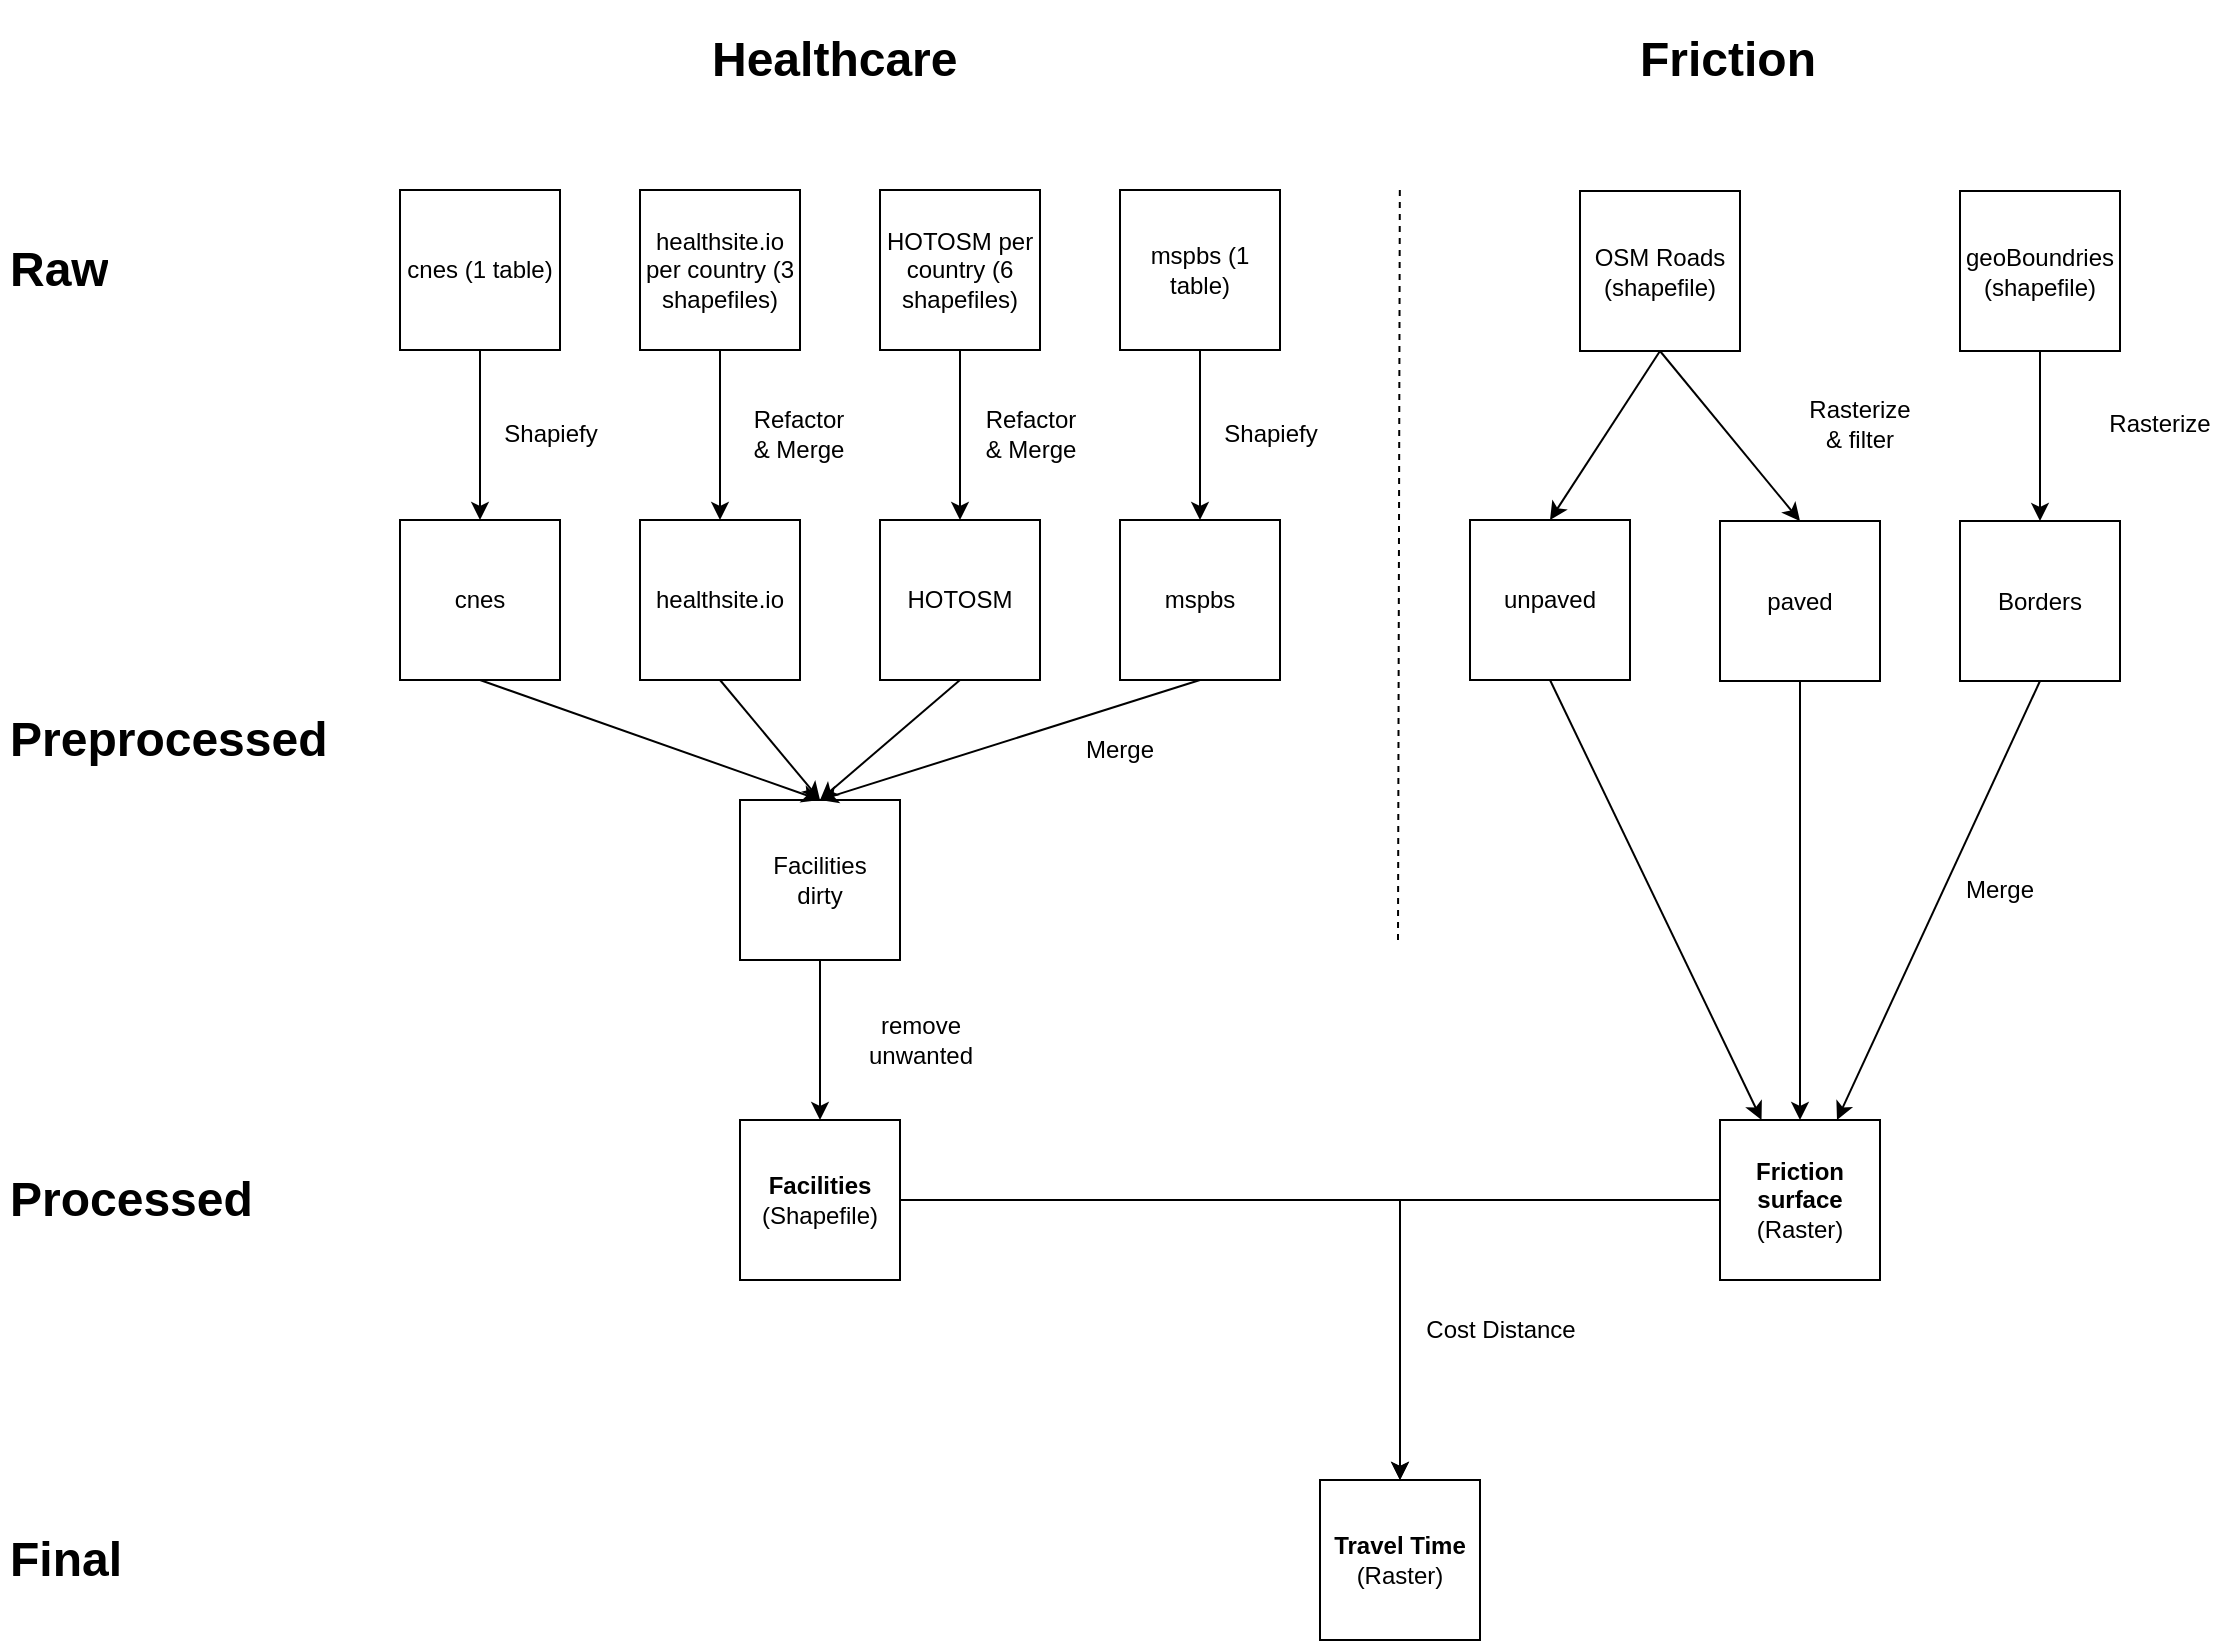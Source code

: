 <mxfile version="24.0.7" type="device">
  <diagram name="Page-1" id="rB4wQMG6NRCHfnu65zbY">
    <mxGraphModel dx="523" dy="1437" grid="1" gridSize="10" guides="1" tooltips="1" connect="1" arrows="1" fold="1" page="1" pageScale="1" pageWidth="827" pageHeight="1169" math="0" shadow="0">
      <root>
        <mxCell id="0" />
        <mxCell id="1" parent="0" />
        <mxCell id="my6AYqyxt2HDkGoGhjge-17" value="" style="endArrow=classic;html=1;rounded=0;" parent="1" source="cghG7LccINdFrMlFdnHV-65" edge="1">
          <mxGeometry width="50" height="50" relative="1" as="geometry">
            <mxPoint x="1210" y="760" as="sourcePoint" />
            <mxPoint x="1010" y="900" as="targetPoint" />
            <Array as="points">
              <mxPoint x="1010" y="760" />
            </Array>
          </mxGeometry>
        </mxCell>
        <mxCell id="my6AYqyxt2HDkGoGhjge-1" value="healthsite.io" style="whiteSpace=wrap;html=1;aspect=fixed;" parent="1" vertex="1">
          <mxGeometry x="630" y="420" width="80" height="80" as="geometry" />
        </mxCell>
        <mxCell id="my6AYqyxt2HDkGoGhjge-2" value="HOTOSM" style="whiteSpace=wrap;html=1;aspect=fixed;" parent="1" vertex="1">
          <mxGeometry x="750" y="420" width="80" height="80" as="geometry" />
        </mxCell>
        <mxCell id="my6AYqyxt2HDkGoGhjge-3" value="mspbs" style="whiteSpace=wrap;html=1;aspect=fixed;" parent="1" vertex="1">
          <mxGeometry x="870" y="420" width="80" height="80" as="geometry" />
        </mxCell>
        <mxCell id="my6AYqyxt2HDkGoGhjge-4" value="" style="endArrow=classic;html=1;rounded=0;exitX=0.5;exitY=1;exitDx=0;exitDy=0;entryX=0.5;entryY=0;entryDx=0;entryDy=0;" parent="1" source="my6AYqyxt2HDkGoGhjge-1" target="my6AYqyxt2HDkGoGhjge-5" edge="1">
          <mxGeometry width="50" height="50" relative="1" as="geometry">
            <mxPoint x="480" y="640" as="sourcePoint" />
            <mxPoint x="530" y="590" as="targetPoint" />
          </mxGeometry>
        </mxCell>
        <mxCell id="cghG7LccINdFrMlFdnHV-25" value="" style="edgeStyle=orthogonalEdgeStyle;rounded=0;orthogonalLoop=1;jettySize=auto;html=1;" parent="1" source="my6AYqyxt2HDkGoGhjge-5" target="cghG7LccINdFrMlFdnHV-23" edge="1">
          <mxGeometry relative="1" as="geometry" />
        </mxCell>
        <mxCell id="my6AYqyxt2HDkGoGhjge-5" value="Facilities &lt;br&gt;dirty" style="whiteSpace=wrap;html=1;aspect=fixed;" parent="1" vertex="1">
          <mxGeometry x="680" y="560" width="80" height="80" as="geometry" />
        </mxCell>
        <mxCell id="my6AYqyxt2HDkGoGhjge-6" value="" style="endArrow=classic;html=1;rounded=0;entryX=0.5;entryY=0;entryDx=0;entryDy=0;exitX=0.5;exitY=1;exitDx=0;exitDy=0;" parent="1" source="my6AYqyxt2HDkGoGhjge-2" target="my6AYqyxt2HDkGoGhjge-5" edge="1">
          <mxGeometry width="50" height="50" relative="1" as="geometry">
            <mxPoint x="640" y="550" as="sourcePoint" />
            <mxPoint x="690" y="500" as="targetPoint" />
          </mxGeometry>
        </mxCell>
        <mxCell id="my6AYqyxt2HDkGoGhjge-7" value="" style="endArrow=classic;html=1;rounded=0;exitX=0.5;exitY=1;exitDx=0;exitDy=0;entryX=0.5;entryY=0;entryDx=0;entryDy=0;" parent="1" source="my6AYqyxt2HDkGoGhjge-3" target="my6AYqyxt2HDkGoGhjge-5" edge="1">
          <mxGeometry width="50" height="50" relative="1" as="geometry">
            <mxPoint x="640" y="550" as="sourcePoint" />
            <mxPoint x="790" y="660" as="targetPoint" />
          </mxGeometry>
        </mxCell>
        <mxCell id="my6AYqyxt2HDkGoGhjge-8" value="" style="whiteSpace=wrap;html=1;aspect=fixed;" parent="1" vertex="1">
          <mxGeometry x="1170" y="420.5" width="80" height="80" as="geometry" />
        </mxCell>
        <mxCell id="my6AYqyxt2HDkGoGhjge-10" value="&lt;div&gt;Borders&lt;/div&gt;" style="whiteSpace=wrap;html=1;aspect=fixed;" parent="1" vertex="1">
          <mxGeometry x="1290" y="420.5" width="80" height="80" as="geometry" />
        </mxCell>
        <mxCell id="my6AYqyxt2HDkGoGhjge-14" value="" style="endArrow=classic;html=1;rounded=0;exitX=0.5;exitY=1;exitDx=0;exitDy=0;" parent="1" source="my6AYqyxt2HDkGoGhjge-10" target="cghG7LccINdFrMlFdnHV-65" edge="1">
          <mxGeometry width="50" height="50" relative="1" as="geometry">
            <mxPoint x="1180" y="631" as="sourcePoint" />
            <mxPoint x="1210" y="550" as="targetPoint" />
          </mxGeometry>
        </mxCell>
        <mxCell id="my6AYqyxt2HDkGoGhjge-15" value="&lt;div&gt;&lt;b&gt;Travel Time&lt;/b&gt;&lt;/div&gt;&lt;div&gt;(Raster)&lt;b&gt;&lt;br&gt;&lt;/b&gt;&lt;/div&gt;" style="whiteSpace=wrap;html=1;aspect=fixed;" parent="1" vertex="1">
          <mxGeometry x="970" y="900" width="80" height="80" as="geometry" />
        </mxCell>
        <mxCell id="my6AYqyxt2HDkGoGhjge-16" value="" style="endArrow=classic;html=1;rounded=0;exitX=1;exitY=0.5;exitDx=0;exitDy=0;" parent="1" source="cghG7LccINdFrMlFdnHV-23" edge="1">
          <mxGeometry width="50" height="50" relative="1" as="geometry">
            <mxPoint x="810" y="760" as="sourcePoint" />
            <mxPoint x="1010" y="900" as="targetPoint" />
            <Array as="points">
              <mxPoint x="1010" y="760" />
            </Array>
          </mxGeometry>
        </mxCell>
        <mxCell id="my6AYqyxt2HDkGoGhjge-18" value="cnes" style="whiteSpace=wrap;html=1;aspect=fixed;" parent="1" vertex="1">
          <mxGeometry x="510" y="420" width="80" height="80" as="geometry" />
        </mxCell>
        <mxCell id="my6AYqyxt2HDkGoGhjge-20" value="" style="endArrow=classic;html=1;rounded=0;entryX=0.5;entryY=0;entryDx=0;entryDy=0;exitX=0.5;exitY=1;exitDx=0;exitDy=0;" parent="1" source="my6AYqyxt2HDkGoGhjge-18" target="my6AYqyxt2HDkGoGhjge-5" edge="1">
          <mxGeometry width="50" height="50" relative="1" as="geometry">
            <mxPoint x="980" y="710" as="sourcePoint" />
            <mxPoint x="1030" y="660" as="targetPoint" />
          </mxGeometry>
        </mxCell>
        <mxCell id="cghG7LccINdFrMlFdnHV-1" value="paved " style="rounded=0;whiteSpace=wrap;html=1;" parent="1" vertex="1">
          <mxGeometry x="1170" y="420.5" width="80" height="80" as="geometry" />
        </mxCell>
        <mxCell id="cghG7LccINdFrMlFdnHV-6" value="Cost Distance" style="text;html=1;align=center;verticalAlign=middle;resizable=0;points=[];autosize=1;strokeColor=none;fillColor=none;" parent="1" vertex="1">
          <mxGeometry x="1010" y="810" width="100" height="30" as="geometry" />
        </mxCell>
        <mxCell id="cghG7LccINdFrMlFdnHV-9" value="geoBoundries&lt;br&gt;(shapefile)" style="whiteSpace=wrap;html=1;aspect=fixed;" parent="1" vertex="1">
          <mxGeometry x="1290" y="255.5" width="80" height="80" as="geometry" />
        </mxCell>
        <mxCell id="cghG7LccINdFrMlFdnHV-10" value="" style="endArrow=classic;html=1;rounded=0;entryX=0.5;entryY=0;entryDx=0;entryDy=0;exitX=0.5;exitY=1;exitDx=0;exitDy=0;" parent="1" source="cghG7LccINdFrMlFdnHV-9" target="my6AYqyxt2HDkGoGhjge-10" edge="1">
          <mxGeometry width="50" height="50" relative="1" as="geometry">
            <mxPoint x="990" y="510.5" as="sourcePoint" />
            <mxPoint x="1040" y="460.5" as="targetPoint" />
          </mxGeometry>
        </mxCell>
        <mxCell id="cghG7LccINdFrMlFdnHV-11" value="OSM Roads&lt;br&gt;(shapefile)" style="whiteSpace=wrap;html=1;aspect=fixed;" parent="1" vertex="1">
          <mxGeometry x="1100" y="255.5" width="80" height="80" as="geometry" />
        </mxCell>
        <mxCell id="cghG7LccINdFrMlFdnHV-12" value="" style="endArrow=classic;html=1;rounded=0;entryX=0.5;entryY=0;entryDx=0;entryDy=0;exitX=0.5;exitY=1;exitDx=0;exitDy=0;" parent="1" source="cghG7LccINdFrMlFdnHV-11" target="cghG7LccINdFrMlFdnHV-1" edge="1">
          <mxGeometry width="50" height="50" relative="1" as="geometry">
            <mxPoint x="990" y="510.5" as="sourcePoint" />
            <mxPoint x="1040" y="460.5" as="targetPoint" />
          </mxGeometry>
        </mxCell>
        <mxCell id="cghG7LccINdFrMlFdnHV-14" value="healthsite.io per country (3 shapefiles)" style="whiteSpace=wrap;html=1;aspect=fixed;" parent="1" vertex="1">
          <mxGeometry x="630" y="255" width="80" height="80" as="geometry" />
        </mxCell>
        <mxCell id="cghG7LccINdFrMlFdnHV-15" value="" style="endArrow=classic;html=1;rounded=0;entryX=0.5;entryY=0;entryDx=0;entryDy=0;exitX=0.5;exitY=1;exitDx=0;exitDy=0;" parent="1" source="cghG7LccINdFrMlFdnHV-14" target="my6AYqyxt2HDkGoGhjge-1" edge="1">
          <mxGeometry width="50" height="50" relative="1" as="geometry">
            <mxPoint x="860" y="510" as="sourcePoint" />
            <mxPoint x="910" y="460" as="targetPoint" />
            <Array as="points">
              <mxPoint x="670" y="350" />
            </Array>
          </mxGeometry>
        </mxCell>
        <mxCell id="cghG7LccINdFrMlFdnHV-16" value="HOTOSM per country (6 shapefiles)" style="whiteSpace=wrap;html=1;aspect=fixed;" parent="1" vertex="1">
          <mxGeometry x="750" y="255" width="80" height="80" as="geometry" />
        </mxCell>
        <mxCell id="cghG7LccINdFrMlFdnHV-18" value="" style="endArrow=classic;html=1;rounded=0;entryX=0.5;entryY=0;entryDx=0;entryDy=0;exitX=0.5;exitY=1;exitDx=0;exitDy=0;" parent="1" source="cghG7LccINdFrMlFdnHV-16" target="my6AYqyxt2HDkGoGhjge-2" edge="1">
          <mxGeometry width="50" height="50" relative="1" as="geometry">
            <mxPoint x="690" y="355" as="sourcePoint" />
            <mxPoint x="690" y="390" as="targetPoint" />
          </mxGeometry>
        </mxCell>
        <mxCell id="cghG7LccINdFrMlFdnHV-19" value="cnes (1 table)" style="whiteSpace=wrap;html=1;aspect=fixed;" parent="1" vertex="1">
          <mxGeometry x="510" y="255" width="80" height="80" as="geometry" />
        </mxCell>
        <mxCell id="cghG7LccINdFrMlFdnHV-20" value="mspbs (1 table)" style="whiteSpace=wrap;html=1;aspect=fixed;" parent="1" vertex="1">
          <mxGeometry x="870" y="255" width="80" height="80" as="geometry" />
        </mxCell>
        <mxCell id="cghG7LccINdFrMlFdnHV-21" value="" style="endArrow=classic;html=1;rounded=0;entryX=0.5;entryY=0;entryDx=0;entryDy=0;exitX=0.5;exitY=1;exitDx=0;exitDy=0;" parent="1" source="cghG7LccINdFrMlFdnHV-19" target="my6AYqyxt2HDkGoGhjge-18" edge="1">
          <mxGeometry width="50" height="50" relative="1" as="geometry">
            <mxPoint x="680" y="345" as="sourcePoint" />
            <mxPoint x="680" y="380" as="targetPoint" />
            <Array as="points">
              <mxPoint x="550" y="350" />
            </Array>
          </mxGeometry>
        </mxCell>
        <mxCell id="cghG7LccINdFrMlFdnHV-22" value="" style="endArrow=classic;html=1;rounded=0;entryX=0.5;entryY=0;entryDx=0;entryDy=0;exitX=0.5;exitY=1;exitDx=0;exitDy=0;" parent="1" source="cghG7LccINdFrMlFdnHV-20" target="my6AYqyxt2HDkGoGhjge-3" edge="1">
          <mxGeometry width="50" height="50" relative="1" as="geometry">
            <mxPoint x="690" y="355" as="sourcePoint" />
            <mxPoint x="690" y="390" as="targetPoint" />
            <Array as="points" />
          </mxGeometry>
        </mxCell>
        <mxCell id="cghG7LccINdFrMlFdnHV-28" value="" style="endArrow=none;dashed=1;html=1;rounded=0;" parent="1" edge="1">
          <mxGeometry width="50" height="50" relative="1" as="geometry">
            <mxPoint x="1009.91" y="255" as="sourcePoint" />
            <mxPoint x="1009" y="630" as="targetPoint" />
          </mxGeometry>
        </mxCell>
        <mxCell id="cghG7LccINdFrMlFdnHV-23" value="&lt;div&gt;&lt;b&gt;Facilities&lt;/b&gt;&lt;/div&gt;(Shapefile)" style="whiteSpace=wrap;html=1;aspect=fixed;" parent="1" vertex="1">
          <mxGeometry x="680" y="720" width="80" height="80" as="geometry" />
        </mxCell>
        <mxCell id="cghG7LccINdFrMlFdnHV-36" value="remove &lt;br&gt;unwanted" style="text;html=1;align=center;verticalAlign=middle;resizable=0;points=[];autosize=1;strokeColor=none;fillColor=none;" parent="1" vertex="1">
          <mxGeometry x="730" y="660" width="80" height="40" as="geometry" />
        </mxCell>
        <mxCell id="cghG7LccINdFrMlFdnHV-38" value="&lt;h1&gt;Healthcare&lt;br&gt;&lt;/h1&gt;" style="text;html=1;strokeColor=none;fillColor=none;spacing=5;spacingTop=-20;whiteSpace=wrap;overflow=hidden;rounded=0;" parent="1" vertex="1">
          <mxGeometry x="661" y="170" width="190" height="40" as="geometry" />
        </mxCell>
        <mxCell id="cghG7LccINdFrMlFdnHV-39" value="&lt;h1&gt;Friction&lt;br&gt;&lt;/h1&gt;" style="text;html=1;strokeColor=none;fillColor=none;spacing=5;spacingTop=-20;whiteSpace=wrap;overflow=hidden;rounded=0;" parent="1" vertex="1">
          <mxGeometry x="1125" y="170" width="190" height="40" as="geometry" />
        </mxCell>
        <mxCell id="cghG7LccINdFrMlFdnHV-42" value="&lt;h1&gt;Raw&lt;br&gt;&lt;/h1&gt;" style="text;html=1;strokeColor=none;fillColor=none;spacing=5;spacingTop=-20;whiteSpace=wrap;overflow=hidden;rounded=0;" parent="1" vertex="1">
          <mxGeometry x="310" y="275" width="190" height="40" as="geometry" />
        </mxCell>
        <mxCell id="cghG7LccINdFrMlFdnHV-43" value="&lt;h1&gt;Preprocessed&lt;br&gt;&lt;/h1&gt;" style="text;html=1;strokeColor=none;fillColor=none;spacing=5;spacingTop=-20;whiteSpace=wrap;overflow=hidden;rounded=0;" parent="1" vertex="1">
          <mxGeometry x="310" y="510" width="190" height="40" as="geometry" />
        </mxCell>
        <mxCell id="cghG7LccINdFrMlFdnHV-44" value="&lt;h1&gt;Processed&lt;/h1&gt;" style="text;html=1;strokeColor=none;fillColor=none;spacing=5;spacingTop=-20;whiteSpace=wrap;overflow=hidden;rounded=0;" parent="1" vertex="1">
          <mxGeometry x="310" y="740" width="190" height="40" as="geometry" />
        </mxCell>
        <mxCell id="cghG7LccINdFrMlFdnHV-45" value="&lt;h1&gt;Final&lt;/h1&gt;" style="text;html=1;strokeColor=none;fillColor=none;spacing=5;spacingTop=-20;whiteSpace=wrap;overflow=hidden;rounded=0;" parent="1" vertex="1">
          <mxGeometry x="310" y="920" width="190" height="40" as="geometry" />
        </mxCell>
        <mxCell id="cghG7LccINdFrMlFdnHV-49" value="Merge" style="text;html=1;strokeColor=none;fillColor=none;align=center;verticalAlign=middle;whiteSpace=wrap;rounded=0;" parent="1" vertex="1">
          <mxGeometry x="840" y="520" width="60" height="30" as="geometry" />
        </mxCell>
        <mxCell id="cghG7LccINdFrMlFdnHV-51" value="Rasterize &amp;amp; filter" style="text;html=1;strokeColor=none;fillColor=none;align=center;verticalAlign=middle;whiteSpace=wrap;rounded=0;" parent="1" vertex="1">
          <mxGeometry x="1210" y="356.5" width="60" height="30" as="geometry" />
        </mxCell>
        <mxCell id="cghG7LccINdFrMlFdnHV-53" value="Shapiefy" style="text;html=1;align=center;verticalAlign=middle;resizable=0;points=[];autosize=1;strokeColor=none;fillColor=none;" parent="1" vertex="1">
          <mxGeometry x="910" y="361.5" width="70" height="30" as="geometry" />
        </mxCell>
        <mxCell id="cghG7LccINdFrMlFdnHV-55" value="Shapiefy" style="text;html=1;align=center;verticalAlign=middle;resizable=0;points=[];autosize=1;strokeColor=none;fillColor=none;" parent="1" vertex="1">
          <mxGeometry x="550" y="361.5" width="70" height="30" as="geometry" />
        </mxCell>
        <mxCell id="cghG7LccINdFrMlFdnHV-56" value="Refactor&lt;br&gt;&amp;amp; Merge" style="text;html=1;align=center;verticalAlign=middle;resizable=0;points=[];autosize=1;strokeColor=none;fillColor=none;" parent="1" vertex="1">
          <mxGeometry x="673.5" y="356.5" width="70" height="40" as="geometry" />
        </mxCell>
        <mxCell id="cghG7LccINdFrMlFdnHV-57" value="Refactor&lt;br&gt;&amp;amp; Merge" style="text;html=1;align=center;verticalAlign=middle;resizable=0;points=[];autosize=1;strokeColor=none;fillColor=none;" parent="1" vertex="1">
          <mxGeometry x="790" y="356.5" width="70" height="40" as="geometry" />
        </mxCell>
        <mxCell id="3Np43MVFeUav2agzIcJt-1" value="unpaved" style="whiteSpace=wrap;html=1;aspect=fixed;" parent="1" vertex="1">
          <mxGeometry x="1045" y="420" width="80" height="80" as="geometry" />
        </mxCell>
        <mxCell id="3Np43MVFeUav2agzIcJt-4" value="" style="endArrow=classic;html=1;rounded=0;entryX=0.5;entryY=0;entryDx=0;entryDy=0;exitX=0.5;exitY=1;exitDx=0;exitDy=0;" parent="1" source="cghG7LccINdFrMlFdnHV-11" target="3Np43MVFeUav2agzIcJt-1" edge="1">
          <mxGeometry width="50" height="50" relative="1" as="geometry">
            <mxPoint x="970" y="440" as="sourcePoint" />
            <mxPoint x="1020" y="390" as="targetPoint" />
          </mxGeometry>
        </mxCell>
        <mxCell id="3Np43MVFeUav2agzIcJt-5" value="" style="endArrow=classic;html=1;rounded=0;exitX=0.5;exitY=1;exitDx=0;exitDy=0;" parent="1" source="3Np43MVFeUav2agzIcJt-1" edge="1" target="cghG7LccINdFrMlFdnHV-65">
          <mxGeometry width="50" height="50" relative="1" as="geometry">
            <mxPoint x="970" y="440" as="sourcePoint" />
            <mxPoint x="1210" y="550" as="targetPoint" />
          </mxGeometry>
        </mxCell>
        <mxCell id="aQdMV5z1_RwUsmSBzlb9-2" value="" style="endArrow=classic;html=1;rounded=0;exitX=0.5;exitY=1;exitDx=0;exitDy=0;" edge="1" parent="1" source="my6AYqyxt2HDkGoGhjge-8" target="cghG7LccINdFrMlFdnHV-65">
          <mxGeometry width="50" height="50" relative="1" as="geometry">
            <mxPoint x="1210" y="501" as="sourcePoint" />
            <mxPoint x="1210" y="710" as="targetPoint" />
          </mxGeometry>
        </mxCell>
        <mxCell id="cghG7LccINdFrMlFdnHV-48" value="Merge" style="text;html=1;strokeColor=none;fillColor=none;align=center;verticalAlign=middle;whiteSpace=wrap;rounded=0;" parent="1" vertex="1">
          <mxGeometry x="1250" y="590" width="120" height="30" as="geometry" />
        </mxCell>
        <mxCell id="aQdMV5z1_RwUsmSBzlb9-4" value="Rasterize" style="text;html=1;strokeColor=none;fillColor=none;align=center;verticalAlign=middle;whiteSpace=wrap;rounded=0;" vertex="1" parent="1">
          <mxGeometry x="1360" y="356.5" width="60" height="30" as="geometry" />
        </mxCell>
        <mxCell id="aQdMV5z1_RwUsmSBzlb9-5" value="" style="endArrow=classic;html=1;rounded=0;" edge="1" parent="1" target="cghG7LccINdFrMlFdnHV-65">
          <mxGeometry width="50" height="50" relative="1" as="geometry">
            <mxPoint x="1210" y="760" as="sourcePoint" />
            <mxPoint x="1010" y="900" as="targetPoint" />
            <Array as="points">
              <mxPoint x="1210" y="760" />
            </Array>
          </mxGeometry>
        </mxCell>
        <mxCell id="cghG7LccINdFrMlFdnHV-65" value="&lt;div&gt;&lt;b&gt;Friction surface&lt;/b&gt;&lt;/div&gt;(Raster)" style="whiteSpace=wrap;html=1;aspect=fixed;" parent="1" vertex="1">
          <mxGeometry x="1170" y="720" width="80" height="80" as="geometry" />
        </mxCell>
      </root>
    </mxGraphModel>
  </diagram>
</mxfile>
